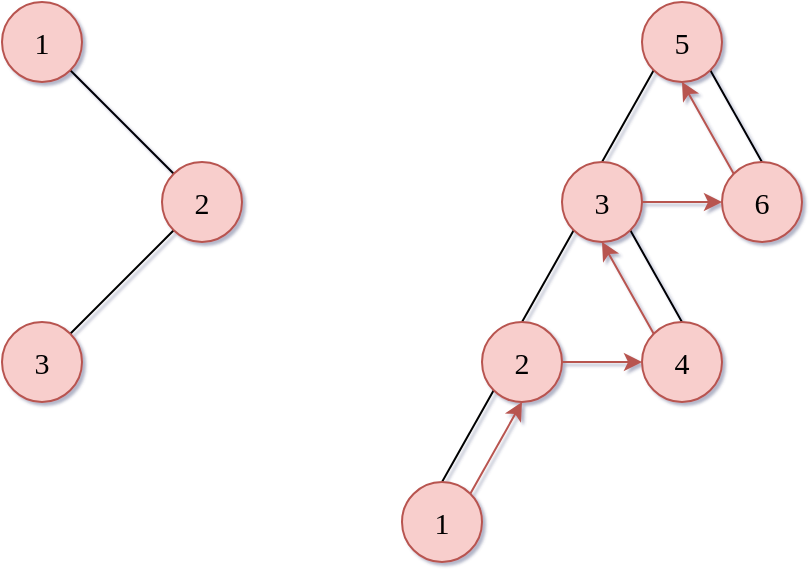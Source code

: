 <mxfile version="16.2.4" type="github">
  <diagram id="Nryskoi3e-QVYhAvInYd" name="第 1 页">
    <mxGraphModel dx="1886" dy="810" grid="1" gridSize="10" guides="1" tooltips="1" connect="1" arrows="1" fold="1" page="1" pageScale="1" pageWidth="827" pageHeight="1169" background="#FFFFFF" math="0" shadow="1">
      <root>
        <mxCell id="0" />
        <mxCell id="1" parent="0" />
        <mxCell id="WTiU70Mpl774NHr63Cpw-4" style="rounded=0;orthogonalLoop=1;jettySize=auto;html=1;exitX=1;exitY=1;exitDx=0;exitDy=0;entryX=0;entryY=0;entryDx=0;entryDy=0;fontFamily=Comic Sans MS;fontSize=15;endArrow=none;endFill=0;" parent="1" source="WTiU70Mpl774NHr63Cpw-1" target="WTiU70Mpl774NHr63Cpw-2" edge="1">
          <mxGeometry relative="1" as="geometry" />
        </mxCell>
        <mxCell id="WTiU70Mpl774NHr63Cpw-1" value="&lt;font style=&quot;font-size: 15px&quot; face=&quot;Comic Sans MS&quot;&gt;1&lt;/font&gt;" style="ellipse;whiteSpace=wrap;html=1;aspect=fixed;fillColor=#f8cecc;strokeColor=#b85450;" parent="1" vertex="1">
          <mxGeometry x="280" y="240" width="40" height="40" as="geometry" />
        </mxCell>
        <mxCell id="WTiU70Mpl774NHr63Cpw-5" style="edgeStyle=none;rounded=0;orthogonalLoop=1;jettySize=auto;html=1;exitX=0;exitY=1;exitDx=0;exitDy=0;entryX=1;entryY=0;entryDx=0;entryDy=0;fontFamily=Comic Sans MS;fontSize=15;endArrow=none;endFill=0;" parent="1" source="WTiU70Mpl774NHr63Cpw-2" target="WTiU70Mpl774NHr63Cpw-3" edge="1">
          <mxGeometry relative="1" as="geometry" />
        </mxCell>
        <mxCell id="WTiU70Mpl774NHr63Cpw-2" value="&lt;font style=&quot;font-size: 15px&quot; face=&quot;Comic Sans MS&quot;&gt;2&lt;/font&gt;" style="ellipse;whiteSpace=wrap;html=1;aspect=fixed;fillColor=#f8cecc;strokeColor=#b85450;" parent="1" vertex="1">
          <mxGeometry x="360" y="320" width="40" height="40" as="geometry" />
        </mxCell>
        <mxCell id="WTiU70Mpl774NHr63Cpw-3" value="&lt;font style=&quot;font-size: 15px&quot; face=&quot;Comic Sans MS&quot;&gt;3&lt;/font&gt;" style="ellipse;whiteSpace=wrap;html=1;aspect=fixed;fillColor=#f8cecc;strokeColor=#b85450;" parent="1" vertex="1">
          <mxGeometry x="280" y="400" width="40" height="40" as="geometry" />
        </mxCell>
        <mxCell id="pRW-V83eSqNGI4kt7MfT-7" style="rounded=0;orthogonalLoop=1;jettySize=auto;html=1;exitX=0;exitY=1;exitDx=0;exitDy=0;entryX=0.5;entryY=0;entryDx=0;entryDy=0;endArrow=none;endFill=0;" parent="1" source="pRW-V83eSqNGI4kt7MfT-1" target="pRW-V83eSqNGI4kt7MfT-2" edge="1">
          <mxGeometry relative="1" as="geometry" />
        </mxCell>
        <mxCell id="pRW-V83eSqNGI4kt7MfT-8" style="edgeStyle=none;rounded=0;orthogonalLoop=1;jettySize=auto;html=1;exitX=1;exitY=1;exitDx=0;exitDy=0;entryX=0.5;entryY=0;entryDx=0;entryDy=0;endArrow=none;endFill=0;" parent="1" source="pRW-V83eSqNGI4kt7MfT-1" target="pRW-V83eSqNGI4kt7MfT-3" edge="1">
          <mxGeometry relative="1" as="geometry" />
        </mxCell>
        <mxCell id="pRW-V83eSqNGI4kt7MfT-1" value="&lt;font style=&quot;font-size: 15px&quot; face=&quot;Comic Sans MS&quot;&gt;5&lt;/font&gt;" style="ellipse;whiteSpace=wrap;html=1;aspect=fixed;fillColor=#f8cecc;strokeColor=#b85450;" parent="1" vertex="1">
          <mxGeometry x="600" y="240" width="40" height="40" as="geometry" />
        </mxCell>
        <mxCell id="pRW-V83eSqNGI4kt7MfT-9" style="edgeStyle=none;rounded=0;orthogonalLoop=1;jettySize=auto;html=1;exitX=0;exitY=1;exitDx=0;exitDy=0;entryX=0.5;entryY=0;entryDx=0;entryDy=0;endArrow=none;endFill=0;" parent="1" source="pRW-V83eSqNGI4kt7MfT-2" target="pRW-V83eSqNGI4kt7MfT-4" edge="1">
          <mxGeometry relative="1" as="geometry" />
        </mxCell>
        <mxCell id="pRW-V83eSqNGI4kt7MfT-11" style="edgeStyle=none;rounded=0;orthogonalLoop=1;jettySize=auto;html=1;exitX=1;exitY=1;exitDx=0;exitDy=0;entryX=0.5;entryY=0;entryDx=0;entryDy=0;endArrow=none;endFill=0;" parent="1" source="pRW-V83eSqNGI4kt7MfT-2" target="pRW-V83eSqNGI4kt7MfT-5" edge="1">
          <mxGeometry relative="1" as="geometry" />
        </mxCell>
        <mxCell id="6YCIEU8XyTSO8tnPfCRO-4" style="edgeStyle=none;rounded=0;orthogonalLoop=1;jettySize=auto;html=1;exitX=1;exitY=0.5;exitDx=0;exitDy=0;entryX=0;entryY=0.5;entryDx=0;entryDy=0;fillColor=#f8cecc;strokeColor=#b85450;" edge="1" parent="1" source="pRW-V83eSqNGI4kt7MfT-2" target="pRW-V83eSqNGI4kt7MfT-3">
          <mxGeometry relative="1" as="geometry" />
        </mxCell>
        <mxCell id="pRW-V83eSqNGI4kt7MfT-2" value="&lt;font style=&quot;font-size: 15px&quot; face=&quot;Comic Sans MS&quot;&gt;3&lt;/font&gt;" style="ellipse;whiteSpace=wrap;html=1;aspect=fixed;fillColor=#f8cecc;strokeColor=#b85450;" parent="1" vertex="1">
          <mxGeometry x="560" y="320" width="40" height="40" as="geometry" />
        </mxCell>
        <mxCell id="6YCIEU8XyTSO8tnPfCRO-5" style="edgeStyle=none;rounded=0;orthogonalLoop=1;jettySize=auto;html=1;exitX=0;exitY=0;exitDx=0;exitDy=0;entryX=0.5;entryY=1;entryDx=0;entryDy=0;fillColor=#f8cecc;strokeColor=#b85450;" edge="1" parent="1" source="pRW-V83eSqNGI4kt7MfT-3" target="pRW-V83eSqNGI4kt7MfT-1">
          <mxGeometry relative="1" as="geometry" />
        </mxCell>
        <mxCell id="pRW-V83eSqNGI4kt7MfT-3" value="&lt;font style=&quot;font-size: 15px&quot; face=&quot;Comic Sans MS&quot;&gt;6&lt;/font&gt;" style="ellipse;whiteSpace=wrap;html=1;aspect=fixed;fillColor=#f8cecc;strokeColor=#b85450;" parent="1" vertex="1">
          <mxGeometry x="640" y="320" width="40" height="40" as="geometry" />
        </mxCell>
        <mxCell id="pRW-V83eSqNGI4kt7MfT-10" style="edgeStyle=none;rounded=0;orthogonalLoop=1;jettySize=auto;html=1;exitX=0;exitY=1;exitDx=0;exitDy=0;entryX=0.5;entryY=0;entryDx=0;entryDy=0;endArrow=none;endFill=0;" parent="1" source="pRW-V83eSqNGI4kt7MfT-4" target="pRW-V83eSqNGI4kt7MfT-6" edge="1">
          <mxGeometry relative="1" as="geometry" />
        </mxCell>
        <mxCell id="6YCIEU8XyTSO8tnPfCRO-2" style="edgeStyle=none;rounded=0;orthogonalLoop=1;jettySize=auto;html=1;exitX=1;exitY=0.5;exitDx=0;exitDy=0;entryX=0;entryY=0.5;entryDx=0;entryDy=0;fillColor=#f8cecc;strokeColor=#b85450;" edge="1" parent="1" source="pRW-V83eSqNGI4kt7MfT-4" target="pRW-V83eSqNGI4kt7MfT-5">
          <mxGeometry relative="1" as="geometry" />
        </mxCell>
        <mxCell id="pRW-V83eSqNGI4kt7MfT-4" value="&lt;font style=&quot;font-size: 15px&quot; face=&quot;Comic Sans MS&quot;&gt;2&lt;/font&gt;" style="ellipse;whiteSpace=wrap;html=1;aspect=fixed;fillColor=#f8cecc;strokeColor=#b85450;" parent="1" vertex="1">
          <mxGeometry x="520" y="400" width="40" height="40" as="geometry" />
        </mxCell>
        <mxCell id="6YCIEU8XyTSO8tnPfCRO-3" style="edgeStyle=none;rounded=0;orthogonalLoop=1;jettySize=auto;html=1;exitX=0;exitY=0;exitDx=0;exitDy=0;entryX=0.5;entryY=1;entryDx=0;entryDy=0;fillColor=#f8cecc;strokeColor=#b85450;" edge="1" parent="1" source="pRW-V83eSqNGI4kt7MfT-5" target="pRW-V83eSqNGI4kt7MfT-2">
          <mxGeometry relative="1" as="geometry" />
        </mxCell>
        <mxCell id="pRW-V83eSqNGI4kt7MfT-5" value="&lt;font style=&quot;font-size: 15px&quot; face=&quot;Comic Sans MS&quot;&gt;4&lt;/font&gt;" style="ellipse;whiteSpace=wrap;html=1;aspect=fixed;fillColor=#f8cecc;strokeColor=#b85450;" parent="1" vertex="1">
          <mxGeometry x="600" y="400" width="40" height="40" as="geometry" />
        </mxCell>
        <mxCell id="6YCIEU8XyTSO8tnPfCRO-1" style="rounded=0;orthogonalLoop=1;jettySize=auto;html=1;exitX=1;exitY=0;exitDx=0;exitDy=0;entryX=0.5;entryY=1;entryDx=0;entryDy=0;fillColor=#f8cecc;strokeColor=#b85450;" edge="1" parent="1" source="pRW-V83eSqNGI4kt7MfT-6" target="pRW-V83eSqNGI4kt7MfT-4">
          <mxGeometry relative="1" as="geometry" />
        </mxCell>
        <mxCell id="pRW-V83eSqNGI4kt7MfT-6" value="&lt;font style=&quot;font-size: 15px&quot; face=&quot;Comic Sans MS&quot;&gt;1&lt;/font&gt;" style="ellipse;whiteSpace=wrap;html=1;aspect=fixed;fillColor=#f8cecc;strokeColor=#b85450;" parent="1" vertex="1">
          <mxGeometry x="480" y="480" width="40" height="40" as="geometry" />
        </mxCell>
      </root>
    </mxGraphModel>
  </diagram>
</mxfile>
